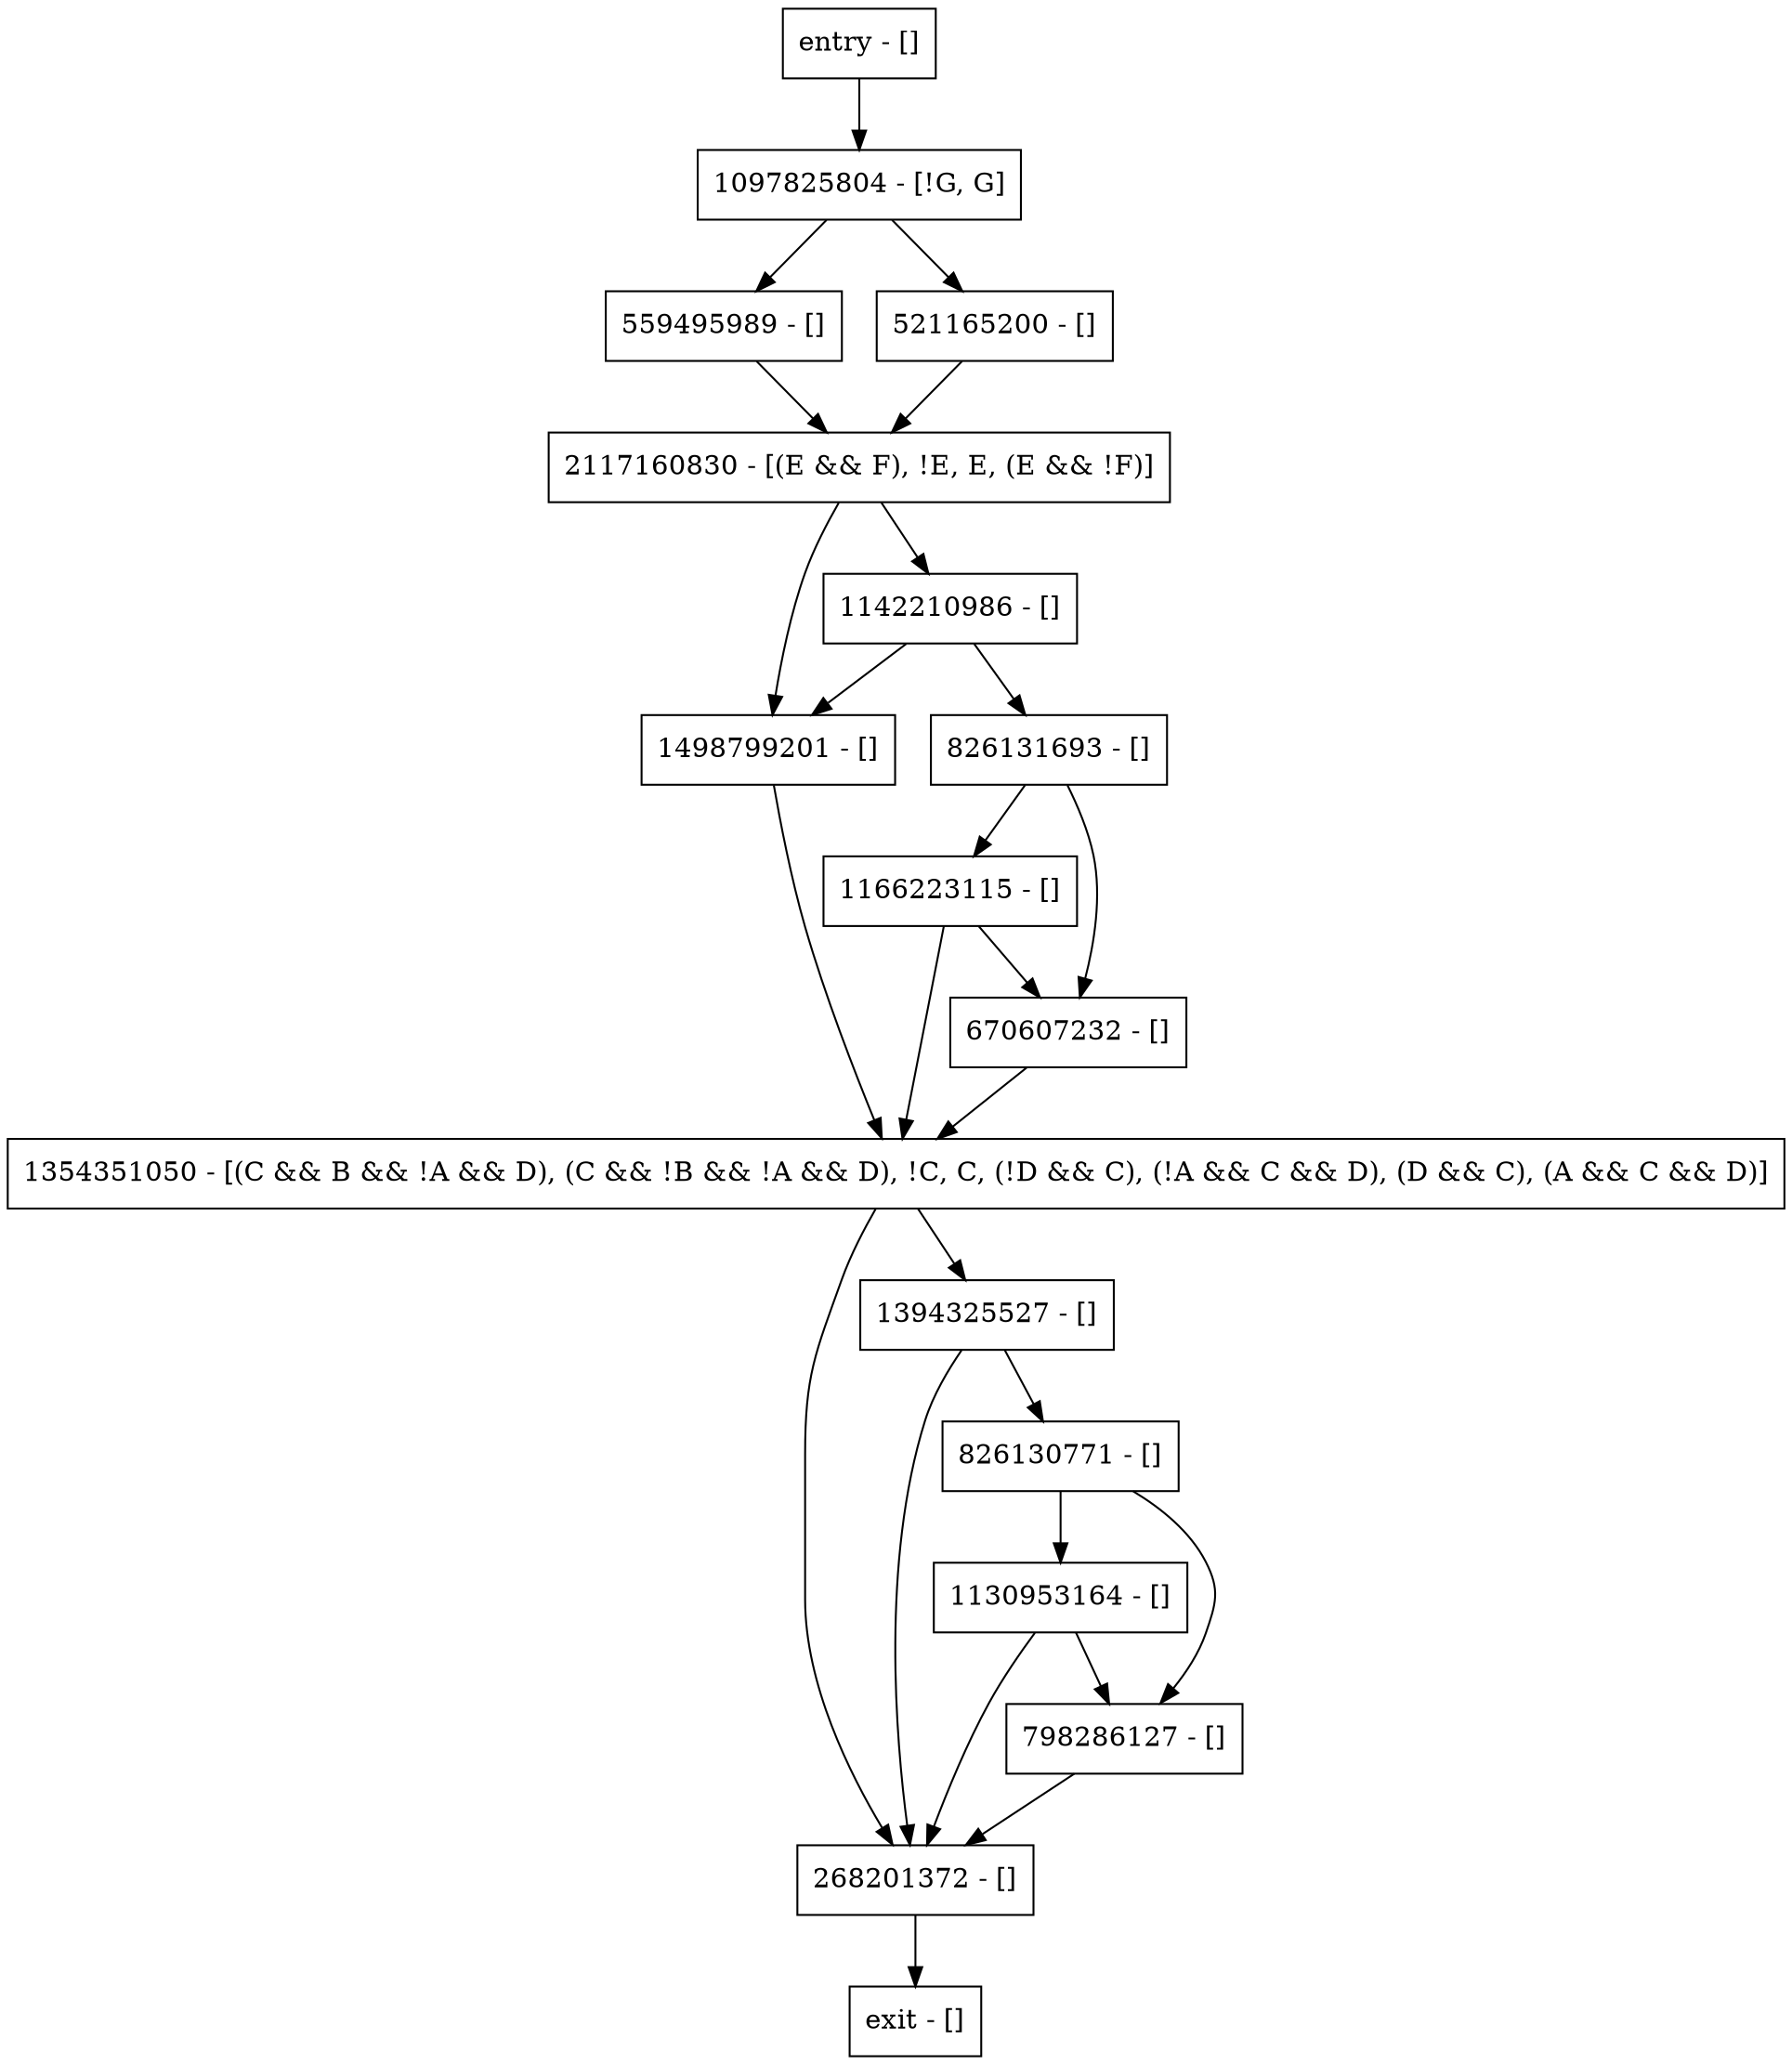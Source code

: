 digraph main {
node [shape=record];
1166223115 [label="1166223115 - []"];
1130953164 [label="1130953164 - []"];
2117160830 [label="2117160830 - [(E && F), !E, E, (E && !F)]"];
1354351050 [label="1354351050 - [(C && B && !A && D), (C && !B && !A && D), !C, C, (!D && C), (!A && C && D), (D && C), (A && C && D)]"];
559495989 [label="559495989 - []"];
268201372 [label="268201372 - []"];
798286127 [label="798286127 - []"];
521165200 [label="521165200 - []"];
entry [label="entry - []"];
exit [label="exit - []"];
1498799201 [label="1498799201 - []"];
1097825804 [label="1097825804 - [!G, G]"];
1394325527 [label="1394325527 - []"];
826130771 [label="826130771 - []"];
826131693 [label="826131693 - []"];
1142210986 [label="1142210986 - []"];
670607232 [label="670607232 - []"];
entry;
exit;
1166223115 -> 1354351050;
1166223115 -> 670607232;
1130953164 -> 798286127;
1130953164 -> 268201372;
2117160830 -> 1498799201;
2117160830 -> 1142210986;
1354351050 -> 268201372;
1354351050 -> 1394325527;
559495989 -> 2117160830;
268201372 -> exit;
798286127 -> 268201372;
521165200 -> 2117160830;
entry -> 1097825804;
1498799201 -> 1354351050;
1097825804 -> 521165200;
1097825804 -> 559495989;
1394325527 -> 268201372;
1394325527 -> 826130771;
826130771 -> 1130953164;
826130771 -> 798286127;
826131693 -> 1166223115;
826131693 -> 670607232;
1142210986 -> 1498799201;
1142210986 -> 826131693;
670607232 -> 1354351050;
}
